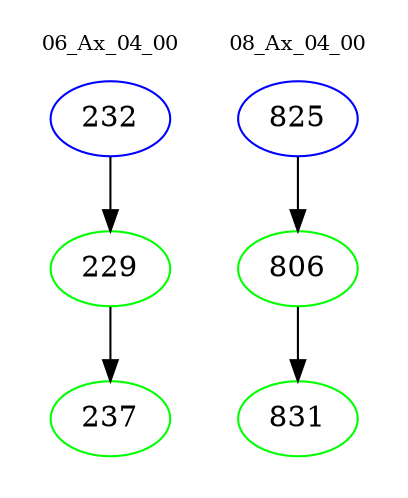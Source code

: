 digraph{
subgraph cluster_0 {
color = white
label = "06_Ax_04_00";
fontsize=10;
T0_232 [label="232", color="blue"]
T0_232 -> T0_229 [color="black"]
T0_229 [label="229", color="green"]
T0_229 -> T0_237 [color="black"]
T0_237 [label="237", color="green"]
}
subgraph cluster_1 {
color = white
label = "08_Ax_04_00";
fontsize=10;
T1_825 [label="825", color="blue"]
T1_825 -> T1_806 [color="black"]
T1_806 [label="806", color="green"]
T1_806 -> T1_831 [color="black"]
T1_831 [label="831", color="green"]
}
}
